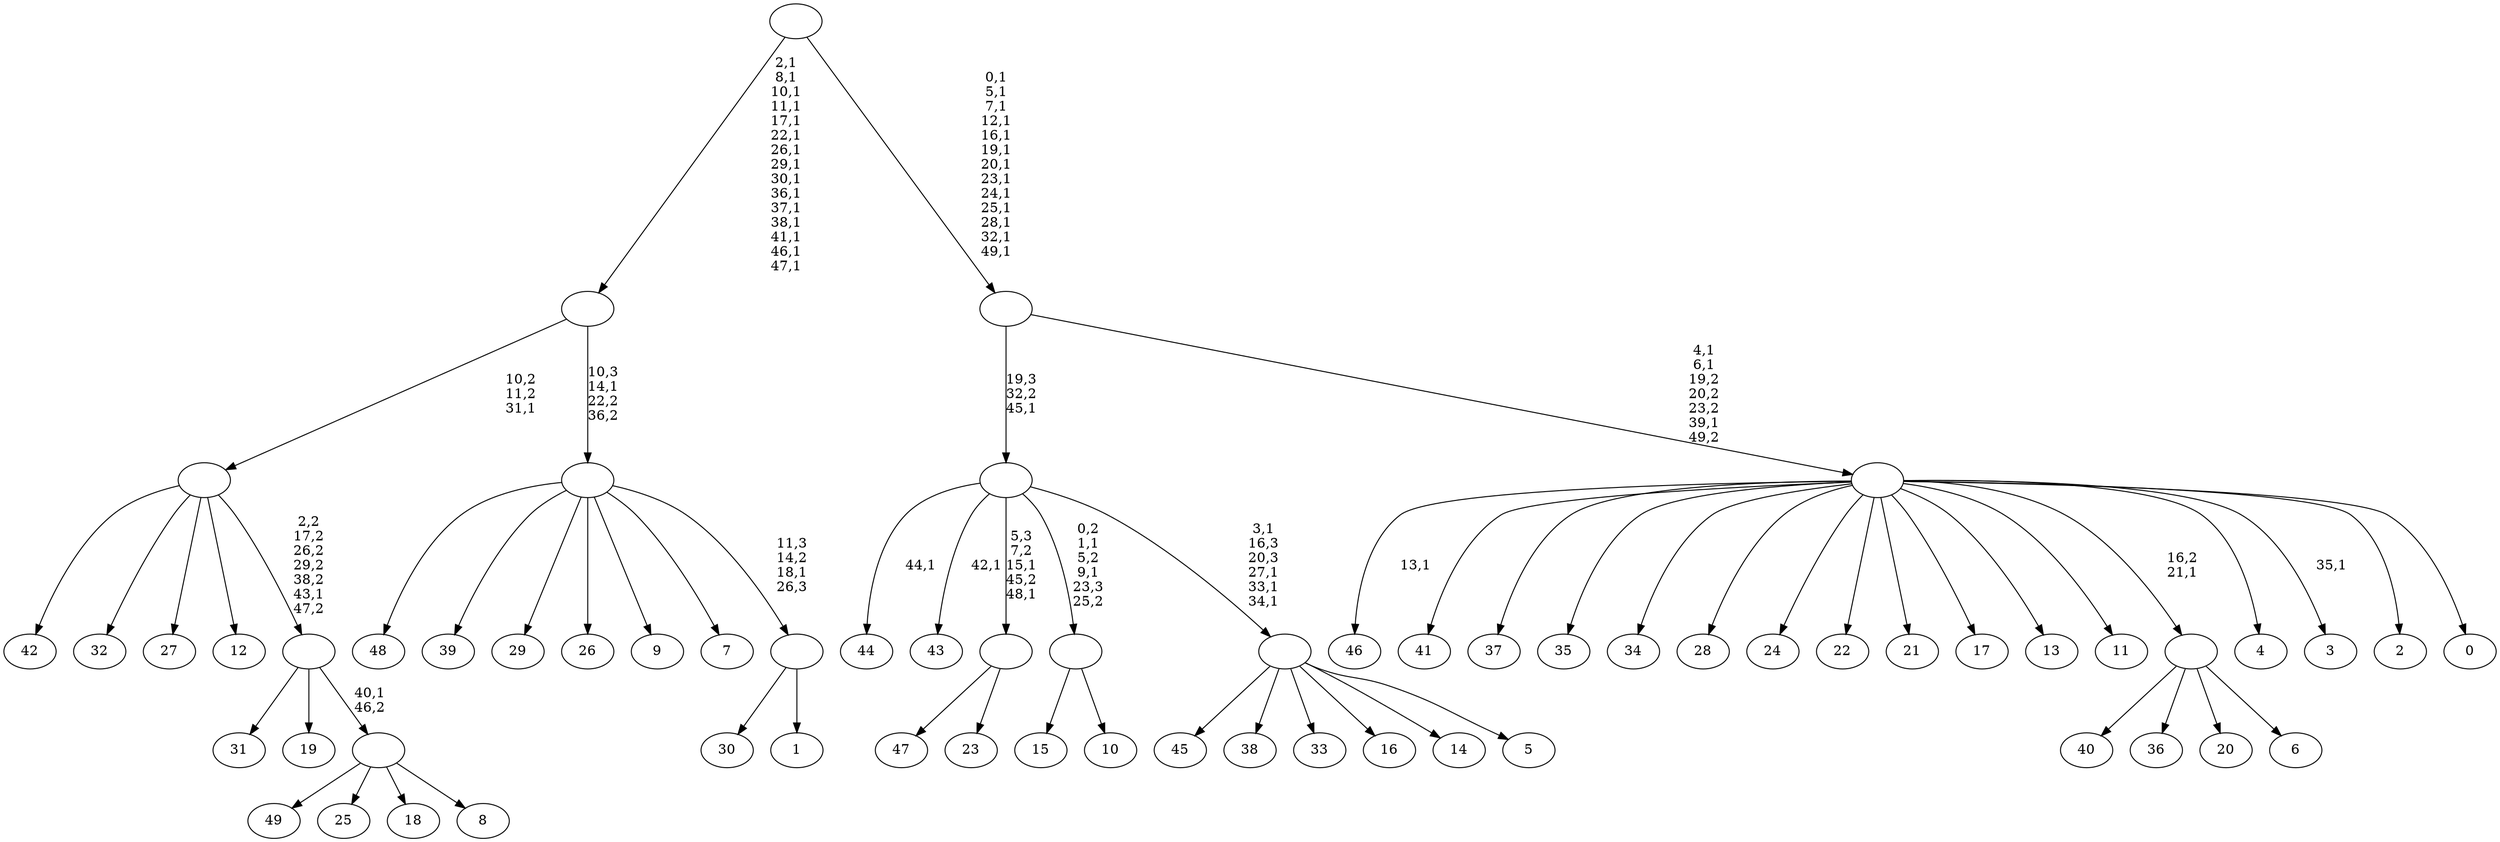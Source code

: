 digraph T {
	100 [label="49"]
	99 [label="48"]
	98 [label="47"]
	97 [label="46"]
	95 [label="45"]
	94 [label="44"]
	92 [label="43"]
	90 [label="42"]
	89 [label="41"]
	88 [label="40"]
	87 [label="39"]
	86 [label="38"]
	85 [label="37"]
	84 [label="36"]
	83 [label="35"]
	82 [label="34"]
	81 [label="33"]
	80 [label="32"]
	79 [label="31"]
	78 [label="30"]
	77 [label="29"]
	76 [label="28"]
	75 [label="27"]
	74 [label="26"]
	73 [label="25"]
	72 [label="24"]
	71 [label="23"]
	70 [label=""]
	68 [label="22"]
	67 [label="21"]
	66 [label="20"]
	65 [label="19"]
	64 [label="18"]
	63 [label="17"]
	62 [label="16"]
	61 [label="15"]
	60 [label="14"]
	59 [label="13"]
	58 [label="12"]
	57 [label="11"]
	56 [label="10"]
	55 [label=""]
	53 [label="9"]
	52 [label="8"]
	51 [label=""]
	50 [label=""]
	49 [label=""]
	48 [label="7"]
	47 [label="6"]
	46 [label=""]
	45 [label="5"]
	44 [label=""]
	40 [label=""]
	39 [label="4"]
	38 [label="3"]
	36 [label="2"]
	35 [label="1"]
	34 [label=""]
	33 [label=""]
	32 [label=""]
	17 [label="0"]
	16 [label=""]
	13 [label=""]
	0 [label=""]
	70 -> 98 [label=""]
	70 -> 71 [label=""]
	55 -> 61 [label=""]
	55 -> 56 [label=""]
	51 -> 100 [label=""]
	51 -> 73 [label=""]
	51 -> 64 [label=""]
	51 -> 52 [label=""]
	50 -> 79 [label=""]
	50 -> 65 [label=""]
	50 -> 51 [label="40,1\n46,2"]
	49 -> 90 [label=""]
	49 -> 80 [label=""]
	49 -> 75 [label=""]
	49 -> 58 [label=""]
	49 -> 50 [label="2,2\n17,2\n26,2\n29,2\n38,2\n43,1\n47,2"]
	46 -> 88 [label=""]
	46 -> 84 [label=""]
	46 -> 66 [label=""]
	46 -> 47 [label=""]
	44 -> 95 [label=""]
	44 -> 86 [label=""]
	44 -> 81 [label=""]
	44 -> 62 [label=""]
	44 -> 60 [label=""]
	44 -> 45 [label=""]
	40 -> 44 [label="3,1\n16,3\n20,3\n27,1\n33,1\n34,1"]
	40 -> 55 [label="0,2\n1,1\n5,2\n9,1\n23,3\n25,2"]
	40 -> 70 [label="5,3\n7,2\n15,1\n45,2\n48,1"]
	40 -> 92 [label="42,1"]
	40 -> 94 [label="44,1"]
	34 -> 78 [label=""]
	34 -> 35 [label=""]
	33 -> 99 [label=""]
	33 -> 87 [label=""]
	33 -> 77 [label=""]
	33 -> 74 [label=""]
	33 -> 53 [label=""]
	33 -> 48 [label=""]
	33 -> 34 [label="11,3\n14,2\n18,1\n26,3"]
	32 -> 49 [label="10,2\n11,2\n31,1"]
	32 -> 33 [label="10,3\n14,1\n22,2\n36,2"]
	16 -> 38 [label="35,1"]
	16 -> 97 [label="13,1"]
	16 -> 89 [label=""]
	16 -> 85 [label=""]
	16 -> 83 [label=""]
	16 -> 82 [label=""]
	16 -> 76 [label=""]
	16 -> 72 [label=""]
	16 -> 68 [label=""]
	16 -> 67 [label=""]
	16 -> 63 [label=""]
	16 -> 59 [label=""]
	16 -> 57 [label=""]
	16 -> 46 [label="16,2\n21,1"]
	16 -> 39 [label=""]
	16 -> 36 [label=""]
	16 -> 17 [label=""]
	13 -> 16 [label="4,1\n6,1\n19,2\n20,2\n23,2\n39,1\n49,2"]
	13 -> 40 [label="19,3\n32,2\n45,1"]
	0 -> 13 [label="0,1\n5,1\n7,1\n12,1\n16,1\n19,1\n20,1\n23,1\n24,1\n25,1\n28,1\n32,1\n49,1"]
	0 -> 32 [label="2,1\n8,1\n10,1\n11,1\n17,1\n22,1\n26,1\n29,1\n30,1\n36,1\n37,1\n38,1\n41,1\n46,1\n47,1"]
}
